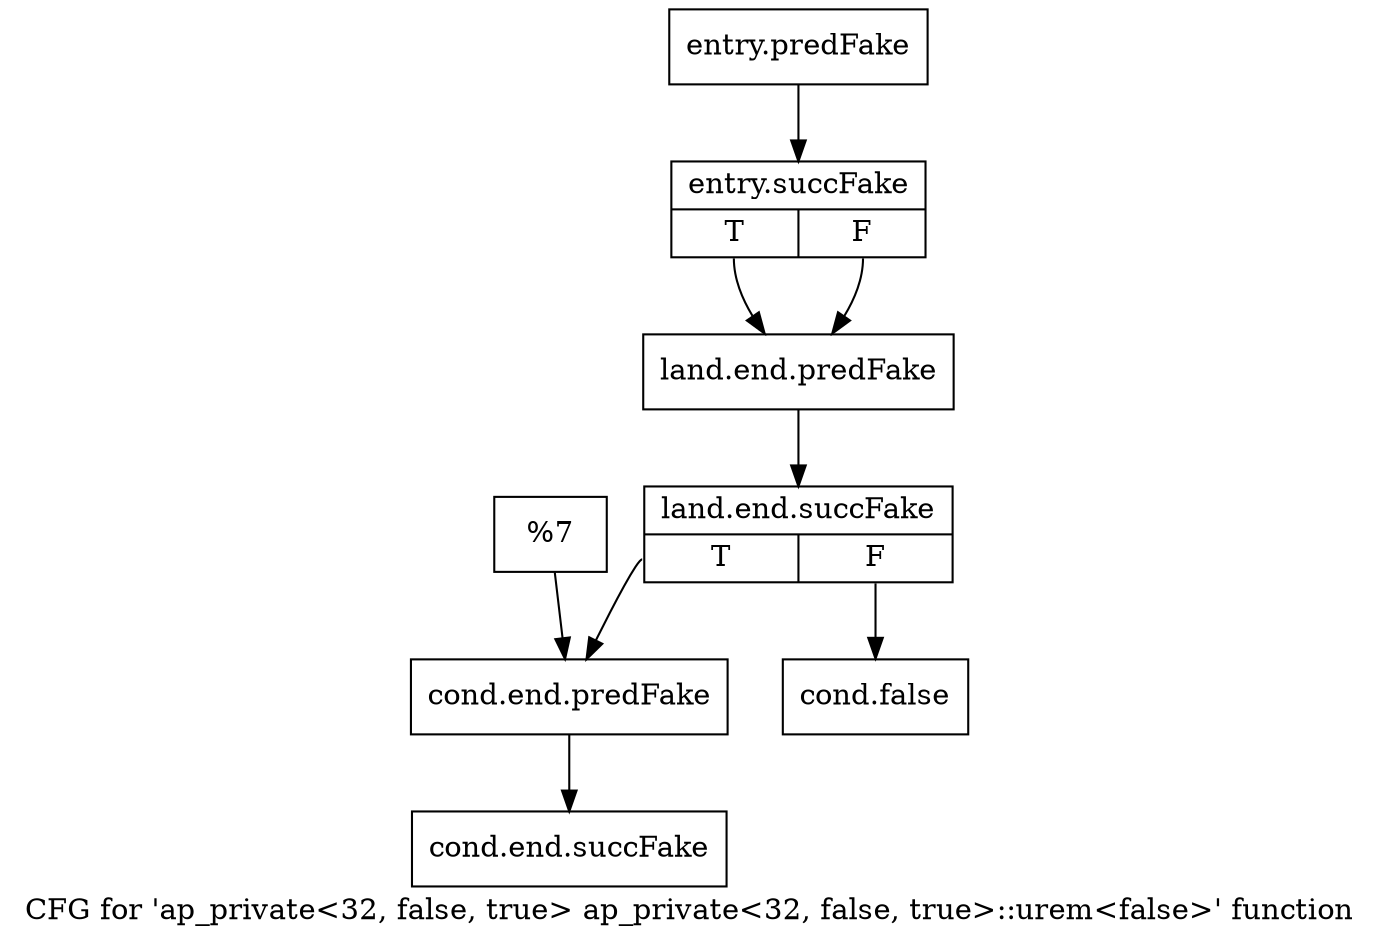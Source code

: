 digraph "CFG for 'ap_private\<32, false, true\> ap_private\<32, false, true\>::urem\<false\>' function" {
	label="CFG for 'ap_private\<32, false, true\> ap_private\<32, false, true\>::urem\<false\>' function";

	Node0x581dc90 [shape=record,filename="",linenumber="",label="{entry.predFake}"];
	Node0x581dc90 -> Node0x585d0c0[ callList="" memoryops="" filename="/home/omerfaruk/tools/Xilinx/Vitis_HLS/2023.2/include/etc/ap_private.h" execusionnum="0"];
	Node0x585d0c0 [shape=record,filename="/home/omerfaruk/tools/Xilinx/Vitis_HLS/2023.2/include/etc/ap_private.h",linenumber="2288",label="{entry.succFake|{<s0>T|<s1>F}}"];
	Node0x585d0c0:s0 -> Node0x5822ca0[ callList="" memoryops="" filename="" execusionnum="0"];
	Node0x585d0c0:s1 -> Node0x5822ca0;
	Node0x5822ca0 [shape=record,filename="/home/omerfaruk/tools/Xilinx/Vitis_HLS/2023.2/include/etc/ap_private.h",linenumber="2288",label="{land.end.predFake}"];
	Node0x5822ca0 -> Node0x585e570[ callList="" memoryops="" filename="/home/omerfaruk/tools/Xilinx/Vitis_HLS/2023.2/include/etc/ap_private.h" execusionnum="0"];
	Node0x585e570 [shape=record,filename="/home/omerfaruk/tools/Xilinx/Vitis_HLS/2023.2/include/etc/ap_private.h",linenumber="2288",label="{land.end.succFake|{<s0>T|<s1>F}}"];
	Node0x585e570:s0 -> Node0x5822de0[ callList="" memoryops="" filename="/home/omerfaruk/tools/Xilinx/Vitis_HLS/2023.2/include/etc/ap_private.h" execusionnum="0"];
	Node0x585e570:s1 -> Node0x5822d40;
	Node0x5822d40 [shape=record,filename="/home/omerfaruk/tools/Xilinx/Vitis_HLS/2023.2/include/etc/ap_private.h",linenumber="2288",label="{cond.false}"];
	Node0x5822d90 [shape=record,filename="/home/omerfaruk/tools/Xilinx/Vitis_HLS/2023.2/include/etc/ap_private.h",linenumber="2288",label="{%7}"];
	Node0x5822d90 -> Node0x5822de0;
	Node0x5822de0 [shape=record,filename="/home/omerfaruk/tools/Xilinx/Vitis_HLS/2023.2/include/etc/ap_private.h",linenumber="2289",label="{cond.end.predFake}"];
	Node0x5822de0 -> Node0x585e670[ callList="" memoryops="" filename="/home/omerfaruk/tools/Xilinx/Vitis_HLS/2023.2/include/etc/ap_private.h" execusionnum="0"];
	Node0x585e670 [shape=record,filename="/home/omerfaruk/tools/Xilinx/Vitis_HLS/2023.2/include/etc/ap_private.h",linenumber="2289",label="{cond.end.succFake}"];
}
